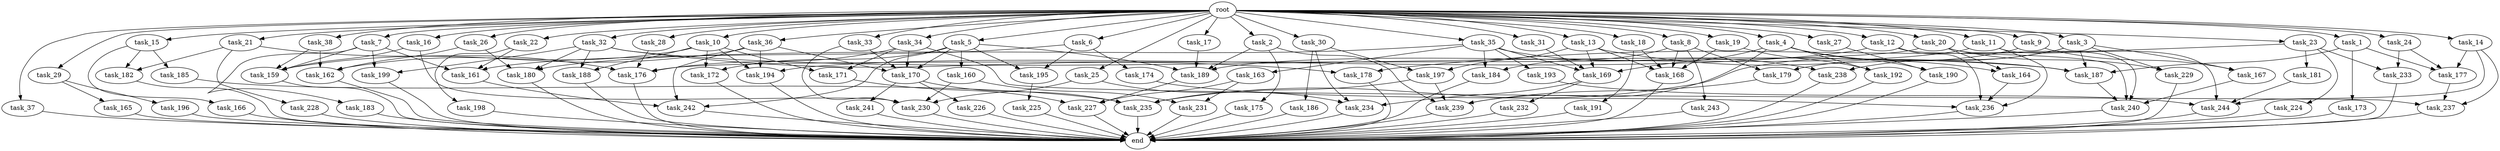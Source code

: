 digraph G {
  root [size="0.000000"];
  task_1 [size="1024.000000"];
  task_2 [size="1024.000000"];
  task_3 [size="1024.000000"];
  task_4 [size="1024.000000"];
  task_5 [size="1024.000000"];
  task_6 [size="1024.000000"];
  task_7 [size="1024.000000"];
  task_8 [size="1024.000000"];
  task_9 [size="1024.000000"];
  task_10 [size="1024.000000"];
  task_11 [size="1024.000000"];
  task_12 [size="1024.000000"];
  task_13 [size="1024.000000"];
  task_14 [size="1024.000000"];
  task_15 [size="1024.000000"];
  task_16 [size="1024.000000"];
  task_17 [size="1024.000000"];
  task_18 [size="1024.000000"];
  task_19 [size="1024.000000"];
  task_20 [size="1024.000000"];
  task_21 [size="1024.000000"];
  task_22 [size="1024.000000"];
  task_23 [size="1024.000000"];
  task_24 [size="1024.000000"];
  task_25 [size="1024.000000"];
  task_26 [size="1024.000000"];
  task_27 [size="1024.000000"];
  task_28 [size="1024.000000"];
  task_29 [size="1024.000000"];
  task_30 [size="1024.000000"];
  task_31 [size="1024.000000"];
  task_32 [size="1024.000000"];
  task_33 [size="1024.000000"];
  task_34 [size="1024.000000"];
  task_35 [size="1024.000000"];
  task_36 [size="1024.000000"];
  task_37 [size="1024.000000"];
  task_38 [size="1024.000000"];
  task_159 [size="2001454759936.000000"];
  task_160 [size="695784701952.000000"];
  task_161 [size="1864015806464.000000"];
  task_162 [size="1958505086976.000000"];
  task_163 [size="77309411328.000000"];
  task_164 [size="292057776128.000000"];
  task_165 [size="214748364800.000000"];
  task_166 [size="214748364800.000000"];
  task_167 [size="1408749273088.000000"];
  task_168 [size="1657857376256.000000"];
  task_169 [size="1151051235328.000000"];
  task_170 [size="2113123909632.000000"];
  task_171 [size="970662608896.000000"];
  task_172 [size="1245540515840.000000"];
  task_173 [size="858993459200.000000"];
  task_174 [size="309237645312.000000"];
  task_175 [size="214748364800.000000"];
  task_176 [size="1194000908288.000000"];
  task_177 [size="2104533975040.000000"];
  task_178 [size="1554778161152.000000"];
  task_179 [size="1408749273088.000000"];
  task_180 [size="1486058684416.000000"];
  task_181 [size="695784701952.000000"];
  task_182 [size="352187318272.000000"];
  task_183 [size="695784701952.000000"];
  task_184 [size="627065225216.000000"];
  task_185 [size="214748364800.000000"];
  task_186 [size="77309411328.000000"];
  task_187 [size="2714419331072.000000"];
  task_188 [size="1408749273088.000000"];
  task_189 [size="1185410973696.000000"];
  task_190 [size="627065225216.000000"];
  task_191 [size="549755813888.000000"];
  task_192 [size="498216206336.000000"];
  task_193 [size="77309411328.000000"];
  task_194 [size="996432412672.000000"];
  task_195 [size="1005022347264.000000"];
  task_196 [size="214748364800.000000"];
  task_197 [size="214748364800.000000"];
  task_198 [size="858993459200.000000"];
  task_199 [size="1554778161152.000000"];
  task_224 [size="695784701952.000000"];
  task_225 [size="137438953472.000000"];
  task_226 [size="549755813888.000000"];
  task_227 [size="1795296329728.000000"];
  task_228 [size="137438953472.000000"];
  task_229 [size="1073741824000.000000"];
  task_230 [size="1511828488192.000000"];
  task_231 [size="893353197568.000000"];
  task_232 [size="858993459200.000000"];
  task_233 [size="1391569403904.000000"];
  task_234 [size="1245540515840.000000"];
  task_235 [size="2010044694528.000000"];
  task_236 [size="1563368095744.000000"];
  task_237 [size="1108101562368.000000"];
  task_238 [size="936302870528.000000"];
  task_239 [size="541165879296.000000"];
  task_240 [size="592705486848.000000"];
  task_241 [size="549755813888.000000"];
  task_242 [size="1382979469312.000000"];
  task_243 [size="549755813888.000000"];
  task_244 [size="1185410973696.000000"];
  end [size="0.000000"];

  root -> task_1 [size="1.000000"];
  root -> task_2 [size="1.000000"];
  root -> task_3 [size="1.000000"];
  root -> task_4 [size="1.000000"];
  root -> task_5 [size="1.000000"];
  root -> task_6 [size="1.000000"];
  root -> task_7 [size="1.000000"];
  root -> task_8 [size="1.000000"];
  root -> task_9 [size="1.000000"];
  root -> task_10 [size="1.000000"];
  root -> task_11 [size="1.000000"];
  root -> task_12 [size="1.000000"];
  root -> task_13 [size="1.000000"];
  root -> task_14 [size="1.000000"];
  root -> task_15 [size="1.000000"];
  root -> task_16 [size="1.000000"];
  root -> task_17 [size="1.000000"];
  root -> task_18 [size="1.000000"];
  root -> task_19 [size="1.000000"];
  root -> task_20 [size="1.000000"];
  root -> task_21 [size="1.000000"];
  root -> task_22 [size="1.000000"];
  root -> task_23 [size="1.000000"];
  root -> task_24 [size="1.000000"];
  root -> task_25 [size="1.000000"];
  root -> task_26 [size="1.000000"];
  root -> task_27 [size="1.000000"];
  root -> task_28 [size="1.000000"];
  root -> task_29 [size="1.000000"];
  root -> task_30 [size="1.000000"];
  root -> task_31 [size="1.000000"];
  root -> task_32 [size="1.000000"];
  root -> task_33 [size="1.000000"];
  root -> task_34 [size="1.000000"];
  root -> task_35 [size="1.000000"];
  root -> task_36 [size="1.000000"];
  root -> task_37 [size="1.000000"];
  root -> task_38 [size="1.000000"];
  task_1 -> task_173 [size="838860800.000000"];
  task_1 -> task_177 [size="838860800.000000"];
  task_1 -> task_187 [size="838860800.000000"];
  task_2 -> task_175 [size="209715200.000000"];
  task_2 -> task_189 [size="209715200.000000"];
  task_2 -> task_239 [size="209715200.000000"];
  task_3 -> task_167 [size="838860800.000000"];
  task_3 -> task_179 [size="838860800.000000"];
  task_3 -> task_187 [size="838860800.000000"];
  task_3 -> task_229 [size="838860800.000000"];
  task_3 -> task_238 [size="838860800.000000"];
  task_4 -> task_164 [size="75497472.000000"];
  task_4 -> task_169 [size="75497472.000000"];
  task_4 -> task_190 [size="75497472.000000"];
  task_4 -> task_192 [size="75497472.000000"];
  task_4 -> task_239 [size="75497472.000000"];
  task_5 -> task_160 [size="679477248.000000"];
  task_5 -> task_170 [size="679477248.000000"];
  task_5 -> task_172 [size="679477248.000000"];
  task_5 -> task_189 [size="679477248.000000"];
  task_5 -> task_195 [size="679477248.000000"];
  task_5 -> task_242 [size="679477248.000000"];
  task_6 -> task_161 [size="301989888.000000"];
  task_6 -> task_174 [size="301989888.000000"];
  task_6 -> task_195 [size="301989888.000000"];
  task_7 -> task_159 [size="679477248.000000"];
  task_7 -> task_161 [size="679477248.000000"];
  task_7 -> task_183 [size="679477248.000000"];
  task_7 -> task_199 [size="679477248.000000"];
  task_8 -> task_168 [size="536870912.000000"];
  task_8 -> task_179 [size="536870912.000000"];
  task_8 -> task_184 [size="536870912.000000"];
  task_8 -> task_243 [size="536870912.000000"];
  task_9 -> task_167 [size="536870912.000000"];
  task_9 -> task_235 [size="536870912.000000"];
  task_10 -> task_162 [size="536870912.000000"];
  task_10 -> task_171 [size="536870912.000000"];
  task_10 -> task_172 [size="536870912.000000"];
  task_10 -> task_188 [size="536870912.000000"];
  task_10 -> task_194 [size="536870912.000000"];
  task_11 -> task_189 [size="134217728.000000"];
  task_11 -> task_236 [size="134217728.000000"];
  task_11 -> task_244 [size="134217728.000000"];
  task_12 -> task_194 [size="301989888.000000"];
  task_12 -> task_236 [size="301989888.000000"];
  task_12 -> task_240 [size="301989888.000000"];
  task_13 -> task_168 [size="134217728.000000"];
  task_13 -> task_169 [size="134217728.000000"];
  task_13 -> task_187 [size="134217728.000000"];
  task_13 -> task_197 [size="134217728.000000"];
  task_14 -> task_177 [size="536870912.000000"];
  task_14 -> task_237 [size="536870912.000000"];
  task_14 -> task_244 [size="536870912.000000"];
  task_15 -> task_166 [size="209715200.000000"];
  task_15 -> task_182 [size="209715200.000000"];
  task_15 -> task_185 [size="209715200.000000"];
  task_16 -> task_159 [size="301989888.000000"];
  task_16 -> task_230 [size="301989888.000000"];
  task_17 -> task_189 [size="134217728.000000"];
  task_18 -> task_168 [size="536870912.000000"];
  task_18 -> task_191 [size="536870912.000000"];
  task_19 -> task_168 [size="411041792.000000"];
  task_19 -> task_192 [size="411041792.000000"];
  task_20 -> task_164 [size="209715200.000000"];
  task_20 -> task_176 [size="209715200.000000"];
  task_20 -> task_229 [size="209715200.000000"];
  task_20 -> task_240 [size="209715200.000000"];
  task_21 -> task_176 [size="134217728.000000"];
  task_21 -> task_182 [size="134217728.000000"];
  task_21 -> task_228 [size="134217728.000000"];
  task_22 -> task_161 [size="838860800.000000"];
  task_22 -> task_198 [size="838860800.000000"];
  task_23 -> task_178 [size="679477248.000000"];
  task_23 -> task_181 [size="679477248.000000"];
  task_23 -> task_224 [size="679477248.000000"];
  task_23 -> task_233 [size="679477248.000000"];
  task_24 -> task_177 [size="679477248.000000"];
  task_24 -> task_233 [size="679477248.000000"];
  task_25 -> task_230 [size="301989888.000000"];
  task_25 -> task_234 [size="301989888.000000"];
  task_26 -> task_162 [size="536870912.000000"];
  task_26 -> task_180 [size="536870912.000000"];
  task_27 -> task_190 [size="536870912.000000"];
  task_28 -> task_176 [size="411041792.000000"];
  task_29 -> task_165 [size="209715200.000000"];
  task_29 -> task_196 [size="209715200.000000"];
  task_30 -> task_186 [size="75497472.000000"];
  task_30 -> task_197 [size="75497472.000000"];
  task_30 -> task_234 [size="75497472.000000"];
  task_31 -> task_169 [size="838860800.000000"];
  task_32 -> task_178 [size="838860800.000000"];
  task_32 -> task_180 [size="838860800.000000"];
  task_32 -> task_187 [size="838860800.000000"];
  task_32 -> task_188 [size="838860800.000000"];
  task_32 -> task_199 [size="838860800.000000"];
  task_33 -> task_170 [size="838860800.000000"];
  task_33 -> task_230 [size="838860800.000000"];
  task_34 -> task_170 [size="411041792.000000"];
  task_34 -> task_171 [size="411041792.000000"];
  task_34 -> task_176 [size="411041792.000000"];
  task_34 -> task_237 [size="411041792.000000"];
  task_35 -> task_163 [size="75497472.000000"];
  task_35 -> task_169 [size="75497472.000000"];
  task_35 -> task_180 [size="75497472.000000"];
  task_35 -> task_184 [size="75497472.000000"];
  task_35 -> task_193 [size="75497472.000000"];
  task_35 -> task_238 [size="75497472.000000"];
  task_36 -> task_159 [size="134217728.000000"];
  task_36 -> task_170 [size="134217728.000000"];
  task_36 -> task_194 [size="134217728.000000"];
  task_36 -> task_242 [size="134217728.000000"];
  task_37 -> end [size="1.000000"];
  task_38 -> task_159 [size="838860800.000000"];
  task_38 -> task_162 [size="838860800.000000"];
  task_159 -> end [size="1.000000"];
  task_160 -> task_230 [size="33554432.000000"];
  task_160 -> task_231 [size="33554432.000000"];
  task_161 -> task_242 [size="536870912.000000"];
  task_162 -> end [size="1.000000"];
  task_163 -> task_227 [size="838860800.000000"];
  task_163 -> task_231 [size="838860800.000000"];
  task_164 -> task_236 [size="679477248.000000"];
  task_165 -> end [size="1.000000"];
  task_166 -> end [size="1.000000"];
  task_167 -> task_240 [size="33554432.000000"];
  task_168 -> end [size="1.000000"];
  task_169 -> task_232 [size="838860800.000000"];
  task_169 -> task_234 [size="838860800.000000"];
  task_170 -> task_226 [size="536870912.000000"];
  task_170 -> task_235 [size="536870912.000000"];
  task_170 -> task_241 [size="536870912.000000"];
  task_171 -> task_227 [size="838860800.000000"];
  task_172 -> end [size="1.000000"];
  task_173 -> end [size="1.000000"];
  task_174 -> task_236 [size="411041792.000000"];
  task_175 -> end [size="1.000000"];
  task_176 -> end [size="1.000000"];
  task_177 -> task_237 [size="134217728.000000"];
  task_178 -> end [size="1.000000"];
  task_179 -> task_239 [size="33554432.000000"];
  task_180 -> end [size="1.000000"];
  task_181 -> task_244 [size="411041792.000000"];
  task_182 -> end [size="1.000000"];
  task_183 -> end [size="1.000000"];
  task_184 -> end [size="1.000000"];
  task_185 -> task_235 [size="679477248.000000"];
  task_186 -> end [size="1.000000"];
  task_187 -> task_240 [size="33554432.000000"];
  task_188 -> end [size="1.000000"];
  task_189 -> task_227 [size="75497472.000000"];
  task_190 -> end [size="1.000000"];
  task_191 -> end [size="1.000000"];
  task_192 -> end [size="1.000000"];
  task_193 -> task_244 [size="75497472.000000"];
  task_194 -> end [size="1.000000"];
  task_195 -> task_225 [size="134217728.000000"];
  task_196 -> end [size="1.000000"];
  task_197 -> task_235 [size="209715200.000000"];
  task_197 -> task_239 [size="209715200.000000"];
  task_198 -> end [size="1.000000"];
  task_199 -> end [size="1.000000"];
  task_224 -> end [size="1.000000"];
  task_225 -> end [size="1.000000"];
  task_226 -> end [size="1.000000"];
  task_227 -> end [size="1.000000"];
  task_228 -> end [size="1.000000"];
  task_229 -> end [size="1.000000"];
  task_230 -> end [size="1.000000"];
  task_231 -> end [size="1.000000"];
  task_232 -> end [size="1.000000"];
  task_233 -> end [size="1.000000"];
  task_234 -> end [size="1.000000"];
  task_235 -> end [size="1.000000"];
  task_236 -> end [size="1.000000"];
  task_237 -> end [size="1.000000"];
  task_238 -> end [size="1.000000"];
  task_239 -> end [size="1.000000"];
  task_240 -> end [size="1.000000"];
  task_241 -> end [size="1.000000"];
  task_242 -> end [size="1.000000"];
  task_243 -> end [size="1.000000"];
  task_244 -> end [size="1.000000"];
}
